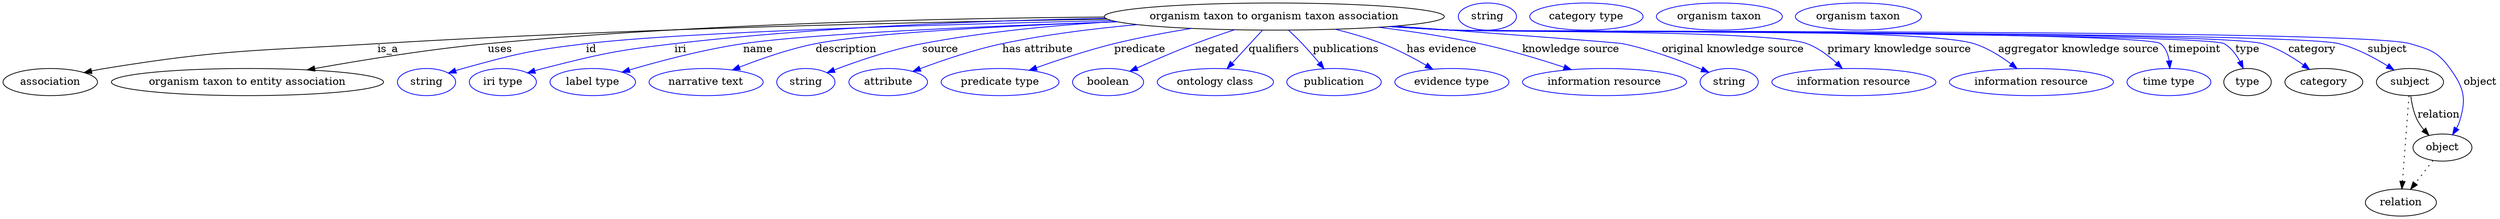 digraph {
	graph [bb="0,0,3296.4,283"];
	node [label="\N"];
	"organism taxon to organism taxon association"	[height=0.5,
		label="organism taxon to organism taxon association",
		pos="1678.4,265",
		width=6.2467];
	association	[height=0.5,
		pos="62.394,178",
		width=1.7332];
	"organism taxon to organism taxon association" -> association	[label=is_a,
		lp="508.39,221.5",
		pos="e,106.89,190.69 1457.5,261.53 1219.6,257.93 829.88,249.27 494.39,229 333.57,219.28 292.37,222.16 133.39,196 128,195.11 122.41,194.04 \
116.84,192.87"];
	"organism taxon to entity association"	[height=0.5,
		pos="322.39,178",
		width=5.0009];
	"organism taxon to organism taxon association" -> "organism taxon to entity association"	[label=uses,
		lp="655.89,221.5",
		pos="e,401.19,194.19 1453.4,264.37 1242.6,262.84 919.01,255.66 639.39,229 561.87,221.61 474.5,207.38 411.15,195.99"];
	id	[color=blue,
		height=0.5,
		label=string,
		pos="558.39,178",
		width=1.0652];
	"organism taxon to organism taxon association" -> id	[color=blue,
		label=id,
		lp="776.39,221.5",
		pos="e,587.38,190 1463.2,259.72 1237.7,254.51 898.52,244.45 769.39,229 696,220.22 677.63,215.72 606.39,196 603.28,195.14 600.09,194.18 \
596.89,193.16",
		style=solid];
	iri	[color=blue,
		height=0.5,
		label="iri type",
		pos="659.39,178",
		width=1.2277];
	"organism taxon to organism taxon association" -> iri	[color=blue,
		label=iri,
		lp="894.39,221.5",
		pos="e,692.01,190.15 1455.4,262.66 1296.3,259.63 1077.6,251.24 886.39,229 808.21,219.91 788.68,215.39 712.39,196 708.97,195.13 705.43,\
194.16 701.9,193.14",
		style=solid];
	name	[color=blue,
		height=0.5,
		label="label type",
		pos="778.39,178",
		width=1.5707];
	"organism taxon to organism taxon association" -> name	[color=blue,
		label=name,
		lp="997.39,221.5",
		pos="e,817.2,191.2 1470.7,258.06 1299,252.33 1069,242.52 977.39,229 925.25,221.3 866.91,205.8 826.95,194.09",
		style=solid];
	description	[color=blue,
		height=0.5,
		label="narrative text",
		pos="928.39,178",
		width=2.0943];
	"organism taxon to organism taxon association" -> description	[color=blue,
		label=description,
		lp="1113.9,221.5",
		pos="e,963.1,193.99 1470.8,258.04 1326.4,252.74 1147,243.53 1073.4,229 1038.7,222.15 1001,208.94 972.69,197.83",
		style=solid];
	source	[color=blue,
		height=0.5,
		label=string,
		pos="1060.4,178",
		width=1.0652];
	"organism taxon to organism taxon association" -> source	[color=blue,
		label=source,
		lp="1237.4,221.5",
		pos="e,1088.3,190.51 1469.3,258.35 1388.8,253.55 1296.3,244.81 1213.4,229 1172.9,221.28 1128.3,205.85 1097.7,194.16",
		style=solid];
	"has attribute"	[color=blue,
		height=0.5,
		label=attribute,
		pos="1168.4,178",
		width=1.4443];
	"organism taxon to organism taxon association" -> "has attribute"	[color=blue,
		label="has attribute",
		lp="1366.4,221.5",
		pos="e,1201.1,192.18 1497.3,254.24 1440,249.05 1376.7,241.12 1319.4,229 1281.9,221.07 1240.7,207.04 1210.8,195.85",
		style=solid];
	predicate	[color=blue,
		height=0.5,
		label="predicate type",
		pos="1316.4,178",
		width=2.1665];
	"organism taxon to organism taxon association" -> predicate	[color=blue,
		label=predicate,
		lp="1501.4,221.5",
		pos="e,1355.3,193.75 1569.3,249.22 1536.3,243.86 1500.2,237.1 1467.4,229 1432.6,220.41 1394.3,207.67 1364.9,197.2",
		style=solid];
	negated	[color=blue,
		height=0.5,
		label=boolean,
		pos="1459.4,178",
		width=1.2999];
	"organism taxon to organism taxon association" -> negated	[color=blue,
		label=negated,
		lp="1602.4,221.5",
		pos="e,1488.1,192.48 1625.7,247.49 1608.9,241.93 1590.3,235.49 1573.4,229 1547.7,219.12 1519.4,206.72 1497.5,196.74",
		style=solid];
	qualifiers	[color=blue,
		height=0.5,
		label="ontology class",
		pos="1600.4,178",
		width=2.1304];
	"organism taxon to organism taxon association" -> qualifiers	[color=blue,
		label=qualifiers,
		lp="1677.9,221.5",
		pos="e,1615.9,195.89 1662.6,246.8 1651.2,234.39 1635.7,217.46 1623,203.62",
		style=solid];
	publications	[color=blue,
		height=0.5,
		label=publication,
		pos="1757.4,178",
		width=1.7332];
	"organism taxon to organism taxon association" -> publications	[color=blue,
		label=publications,
		lp="1773.4,221.5",
		pos="e,1744.2,195.62 1697.2,246.96 1703.2,241.37 1709.7,235.05 1715.4,229 1723,220.96 1730.9,211.79 1737.8,203.52",
		style=solid];
	"has evidence"	[color=blue,
		height=0.5,
		label="evidence type",
		pos="1913.4,178",
		width=2.0943];
	"organism taxon to organism taxon association" -> "has evidence"	[color=blue,
		label="has evidence",
		lp="1899.9,221.5",
		pos="e,1888.1,195.08 1758.9,248.13 1779.6,243.02 1801.6,236.65 1821.4,229 1841.3,221.31 1862.3,210.17 1879.1,200.36",
		style=solid];
	"knowledge source"	[color=blue,
		height=0.5,
		label="information resource",
		pos="2115.4,178",
		width=3.015];
	"organism taxon to organism taxon association" -> "knowledge source"	[color=blue,
		label="knowledge source",
		lp="2070.9,221.5",
		pos="e,2071.4,194.5 1816.5,250.74 1859.6,245.4 1907.2,238.25 1950.4,229 1988.2,220.9 2029.8,208.25 2061.8,197.7",
		style=solid];
	"original knowledge source"	[color=blue,
		height=0.5,
		label=string,
		pos="2280.4,178",
		width=1.0652];
	"organism taxon to organism taxon association" -> "original knowledge source"	[color=blue,
		label="original knowledge source",
		lp="2285.4,221.5",
		pos="e,2253.5,191 1838.6,252.33 1968.7,242.77 2131.9,230.58 2139.4,229 2176,221.32 2216,206.46 2244.1,194.92",
		style=solid];
	"primary knowledge source"	[color=blue,
		height=0.5,
		label="information resource",
		pos="2445.4,178",
		width=3.015];
	"organism taxon to organism taxon association" -> "primary knowledge source"	[color=blue,
		label="primary knowledge source",
		lp="2505.4,221.5",
		pos="e,2429.9,196.31 1833.8,251.96 1860,250.14 1887,248.41 1912.4,247 1964.7,244.1 2334.4,247.37 2383.4,229 2398,223.54 2411.7,213.2 \
2422.6,203.33",
		style=solid];
	"aggregator knowledge source"	[color=blue,
		height=0.5,
		label="information resource",
		pos="2680.4,178",
		width=3.015];
	"organism taxon to organism taxon association" -> "aggregator knowledge source"	[color=blue,
		label="aggregator knowledge source",
		lp="2742.9,221.5",
		pos="e,2661.3,195.92 1831.9,251.82 1858.7,249.99 1886.4,248.28 1912.4,247 1989.2,243.21 2531,252.02 2604.4,229 2622.1,223.44 2639.6,212.44 \
2653.3,202.17",
		style=solid];
	timepoint	[color=blue,
		height=0.5,
		label="time type",
		pos="2862.4,178",
		width=1.5346];
	"organism taxon to organism taxon association" -> timepoint	[color=blue,
		label=timepoint,
		lp="2896.4,221.5",
		pos="e,2863.6,196.12 1830.9,251.74 1858.1,249.89 1886,248.21 1912.4,247 1938.5,245.8 2831.2,245.54 2851.4,229 2858.1,223.47 2861.3,214.84 \
2862.7,206.29",
		style=solid];
	type	[height=0.5,
		pos="2966.4,178",
		width=0.86659];
	"organism taxon to organism taxon association" -> type	[color=blue,
		label=type,
		lp="2966.4,221.5",
		pos="e,2960.7,196.14 1830.6,251.72 1857.8,249.88 1885.9,248.19 1912.4,247 1940.8,245.72 2910.7,243.04 2935.4,229 2944.6,223.76 2951.5,\
214.53 2956.3,205.42",
		style=solid];
	category	[height=0.5,
		pos="3067.4,178",
		width=1.4263];
	"organism taxon to organism taxon association" -> category	[color=blue,
		label=category,
		lp="3051.9,221.5",
		pos="e,3048.5,194.76 1830.3,251.73 1857.6,249.87 1885.8,248.19 1912.4,247 1972,244.34 2929.1,245.77 2986.4,229 3005.9,223.29 3025.3,211.54 \
3040.3,200.87",
		style=solid];
	subject	[height=0.5,
		pos="3181.4,178",
		width=1.2277];
	"organism taxon to organism taxon association" -> subject	[color=blue,
		label=subject,
		lp="3151.4,221.5",
		pos="e,3160.2,194.06 1830.3,251.69 1857.6,249.84 1885.8,248.17 1912.4,247 1977.6,244.13 3024.2,245.28 3087.4,229 3110.3,223.11 3133.7,\
210.65 3151.5,199.64",
		style=solid];
	object	[height=0.5,
		pos="3224.4,91",
		width=1.0832];
	"organism taxon to organism taxon association" -> object	[color=blue,
		label=object,
		lp="3274.4,178",
		pos="e,3237.8,108.09 1830,251.69 1857.4,249.83 1885.7,248.16 1912.4,247 1982.8,243.94 3113.7,248.86 3181.4,229 3208,221.18 3218.2,218.5 \
3234.4,196 3252.7,170.69 3256.3,156.9 3247.4,127 3246.4,123.55 3244.9,120.13 3243.1,116.85",
		style=solid];
	association_type	[color=blue,
		height=0.5,
		label=string,
		pos="1959.4,265",
		width=1.0652];
	association_category	[color=blue,
		height=0.5,
		label="category type",
		pos="2090.4,265",
		width=2.0762];
	subject -> object	[label=relation,
		lp="3219.4,134.5",
		pos="e,3206.5,107.23 3182.5,159.55 3183.7,149.57 3186.2,137.07 3191.4,127 3193.6,122.68 3196.5,118.52 3199.7,114.66"];
	relation	[height=0.5,
		pos="3169.4,18",
		width=1.2999];
	subject -> relation	[pos="e,3170.7,36.188 3180.1,159.79 3178,132.48 3174,78.994 3171.5,46.38",
		style=dotted];
	"organism taxon to organism taxon association_subject"	[color=blue,
		height=0.5,
		label="organism taxon",
		pos="2266.4,265",
		width=2.3109];
	object -> relation	[pos="e,3182.2,35.54 3211.9,73.889 3205,64.939 3196.2,53.617 3188.4,43.584",
		style=dotted];
	"organism taxon to organism taxon association_object"	[color=blue,
		height=0.5,
		label="organism taxon",
		pos="2450.4,265",
		width=2.3109];
}
